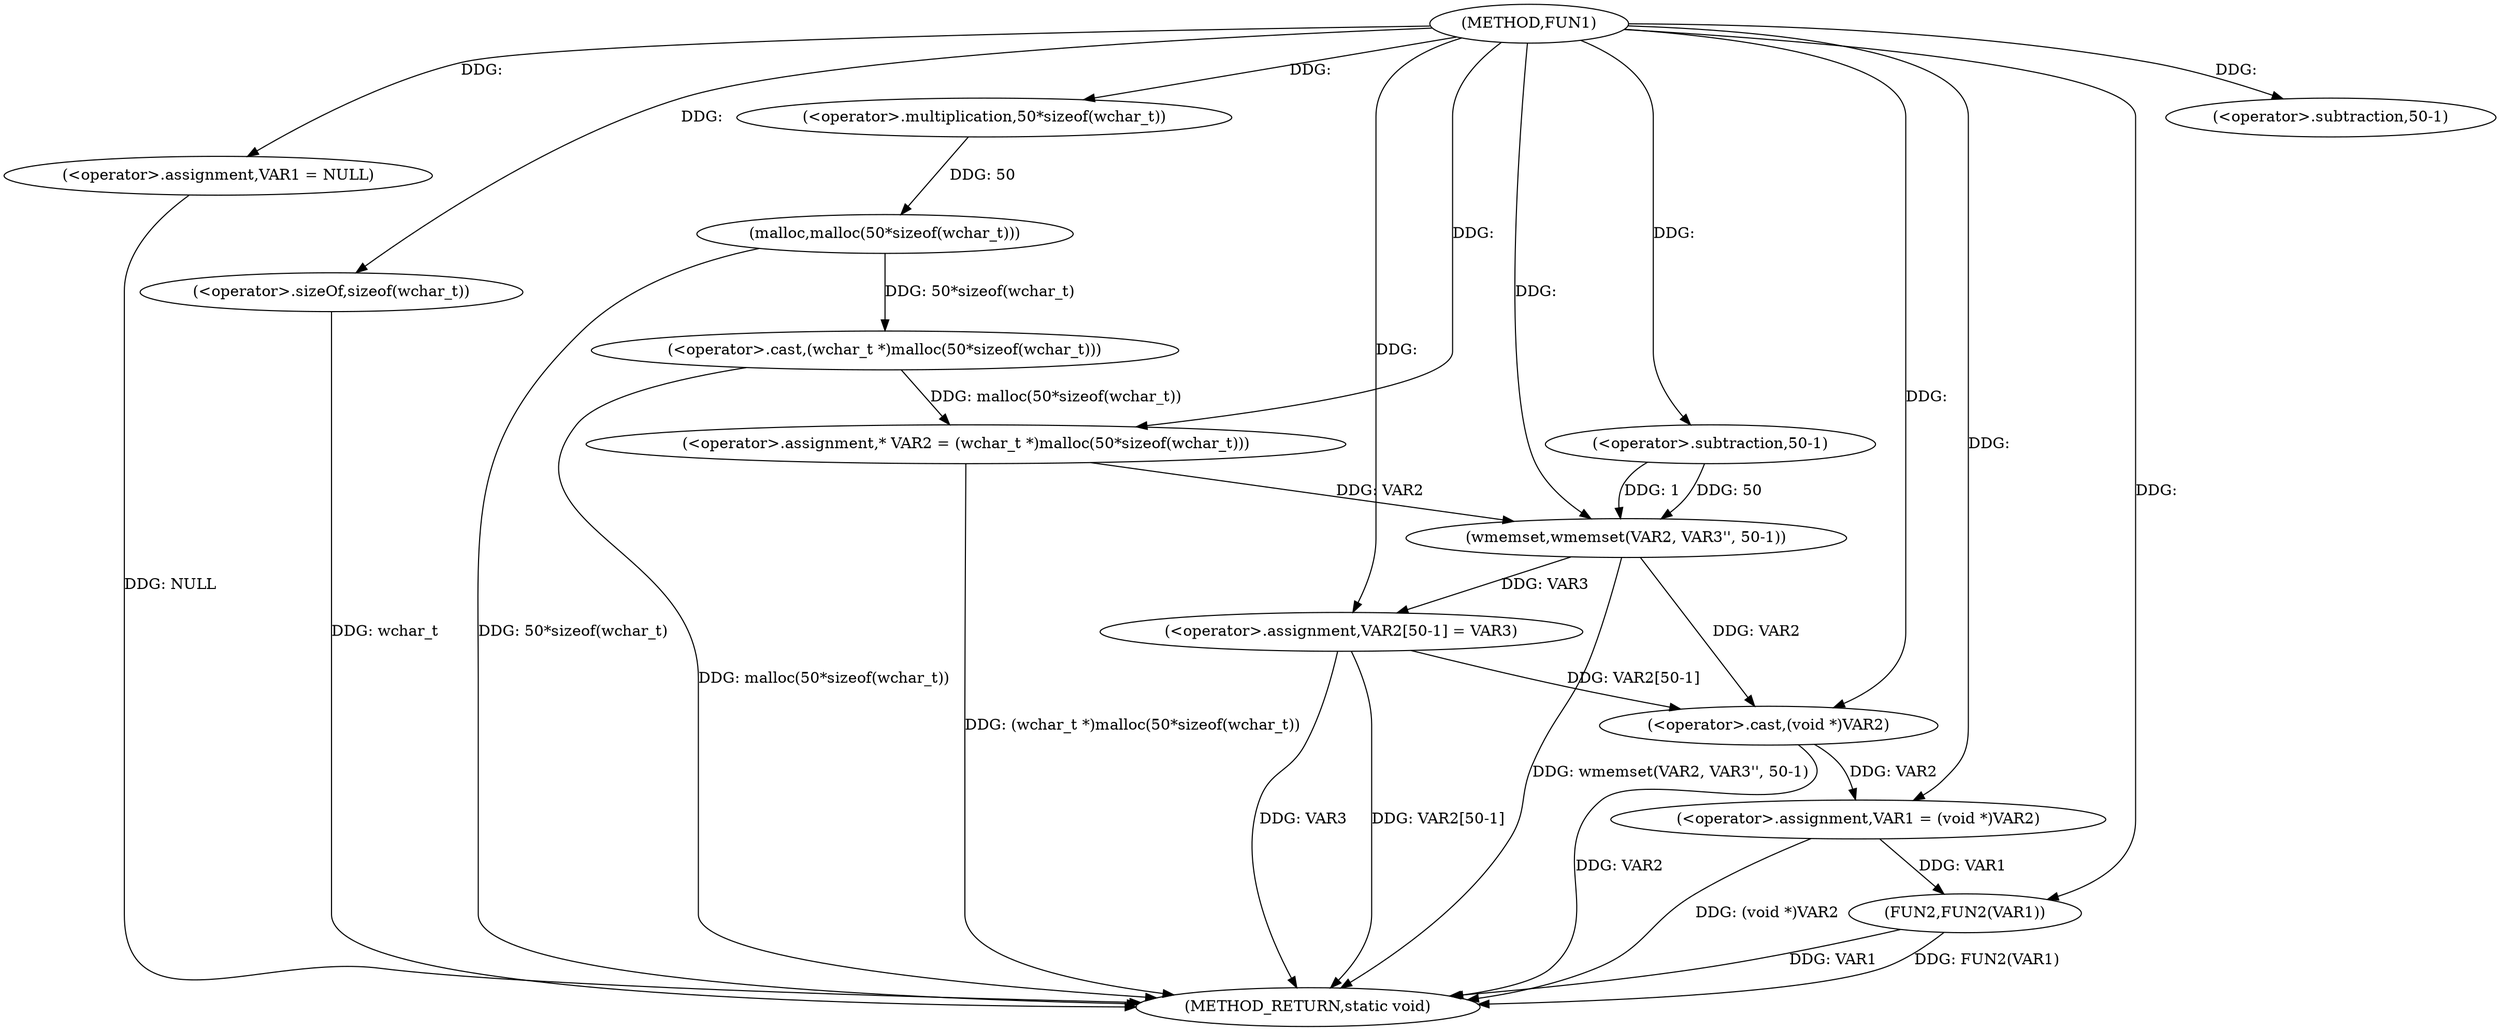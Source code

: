 digraph FUN1 {  
"1000100" [label = "(METHOD,FUN1)" ]
"1000137" [label = "(METHOD_RETURN,static void)" ]
"1000103" [label = "(<operator>.assignment,VAR1 = NULL)" ]
"1000108" [label = "(<operator>.assignment,* VAR2 = (wchar_t *)malloc(50*sizeof(wchar_t)))" ]
"1000110" [label = "(<operator>.cast,(wchar_t *)malloc(50*sizeof(wchar_t)))" ]
"1000112" [label = "(malloc,malloc(50*sizeof(wchar_t)))" ]
"1000113" [label = "(<operator>.multiplication,50*sizeof(wchar_t))" ]
"1000115" [label = "(<operator>.sizeOf,sizeof(wchar_t))" ]
"1000117" [label = "(wmemset,wmemset(VAR2, VAR3'', 50-1))" ]
"1000120" [label = "(<operator>.subtraction,50-1)" ]
"1000123" [label = "(<operator>.assignment,VAR2[50-1] = VAR3)" ]
"1000126" [label = "(<operator>.subtraction,50-1)" ]
"1000130" [label = "(<operator>.assignment,VAR1 = (void *)VAR2)" ]
"1000132" [label = "(<operator>.cast,(void *)VAR2)" ]
"1000135" [label = "(FUN2,FUN2(VAR1))" ]
  "1000117" -> "1000137"  [ label = "DDG: wmemset(VAR2, VAR3'', 50-1)"] 
  "1000103" -> "1000137"  [ label = "DDG: NULL"] 
  "1000110" -> "1000137"  [ label = "DDG: malloc(50*sizeof(wchar_t))"] 
  "1000135" -> "1000137"  [ label = "DDG: VAR1"] 
  "1000115" -> "1000137"  [ label = "DDG: wchar_t"] 
  "1000123" -> "1000137"  [ label = "DDG: VAR2[50-1]"] 
  "1000130" -> "1000137"  [ label = "DDG: (void *)VAR2"] 
  "1000123" -> "1000137"  [ label = "DDG: VAR3"] 
  "1000132" -> "1000137"  [ label = "DDG: VAR2"] 
  "1000135" -> "1000137"  [ label = "DDG: FUN2(VAR1)"] 
  "1000112" -> "1000137"  [ label = "DDG: 50*sizeof(wchar_t)"] 
  "1000108" -> "1000137"  [ label = "DDG: (wchar_t *)malloc(50*sizeof(wchar_t))"] 
  "1000100" -> "1000103"  [ label = "DDG: "] 
  "1000110" -> "1000108"  [ label = "DDG: malloc(50*sizeof(wchar_t))"] 
  "1000100" -> "1000108"  [ label = "DDG: "] 
  "1000112" -> "1000110"  [ label = "DDG: 50*sizeof(wchar_t)"] 
  "1000113" -> "1000112"  [ label = "DDG: 50"] 
  "1000100" -> "1000113"  [ label = "DDG: "] 
  "1000100" -> "1000115"  [ label = "DDG: "] 
  "1000108" -> "1000117"  [ label = "DDG: VAR2"] 
  "1000100" -> "1000117"  [ label = "DDG: "] 
  "1000120" -> "1000117"  [ label = "DDG: 50"] 
  "1000120" -> "1000117"  [ label = "DDG: 1"] 
  "1000100" -> "1000120"  [ label = "DDG: "] 
  "1000117" -> "1000123"  [ label = "DDG: VAR3"] 
  "1000100" -> "1000123"  [ label = "DDG: "] 
  "1000100" -> "1000126"  [ label = "DDG: "] 
  "1000132" -> "1000130"  [ label = "DDG: VAR2"] 
  "1000100" -> "1000130"  [ label = "DDG: "] 
  "1000117" -> "1000132"  [ label = "DDG: VAR2"] 
  "1000123" -> "1000132"  [ label = "DDG: VAR2[50-1]"] 
  "1000100" -> "1000132"  [ label = "DDG: "] 
  "1000130" -> "1000135"  [ label = "DDG: VAR1"] 
  "1000100" -> "1000135"  [ label = "DDG: "] 
}
